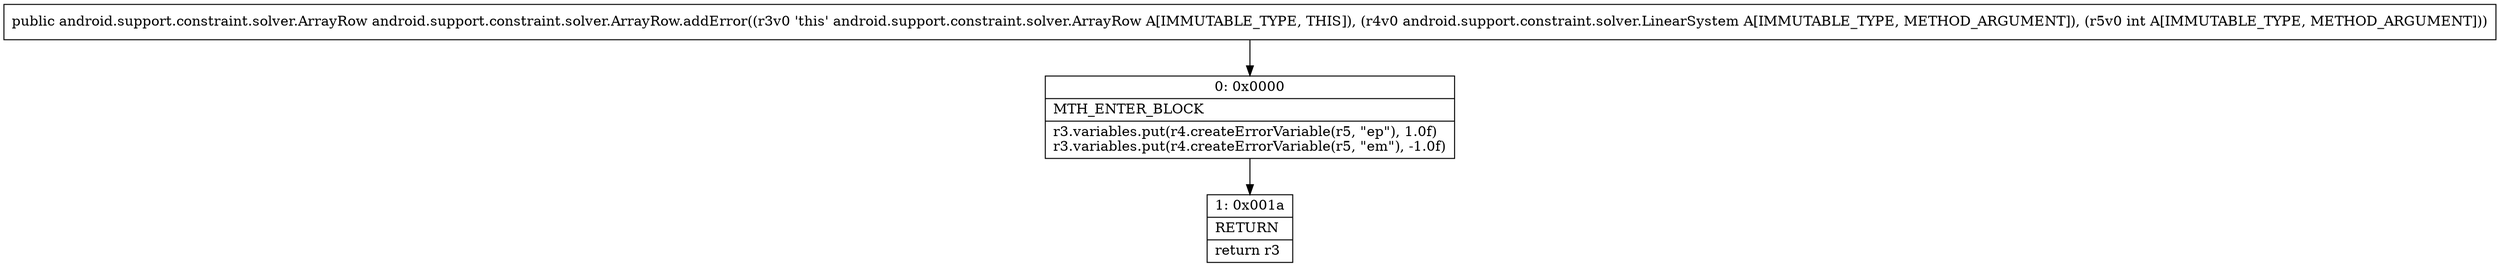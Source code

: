digraph "CFG forandroid.support.constraint.solver.ArrayRow.addError(Landroid\/support\/constraint\/solver\/LinearSystem;I)Landroid\/support\/constraint\/solver\/ArrayRow;" {
Node_0 [shape=record,label="{0\:\ 0x0000|MTH_ENTER_BLOCK\l|r3.variables.put(r4.createErrorVariable(r5, \"ep\"), 1.0f)\lr3.variables.put(r4.createErrorVariable(r5, \"em\"), \-1.0f)\l}"];
Node_1 [shape=record,label="{1\:\ 0x001a|RETURN\l|return r3\l}"];
MethodNode[shape=record,label="{public android.support.constraint.solver.ArrayRow android.support.constraint.solver.ArrayRow.addError((r3v0 'this' android.support.constraint.solver.ArrayRow A[IMMUTABLE_TYPE, THIS]), (r4v0 android.support.constraint.solver.LinearSystem A[IMMUTABLE_TYPE, METHOD_ARGUMENT]), (r5v0 int A[IMMUTABLE_TYPE, METHOD_ARGUMENT])) }"];
MethodNode -> Node_0;
Node_0 -> Node_1;
}

